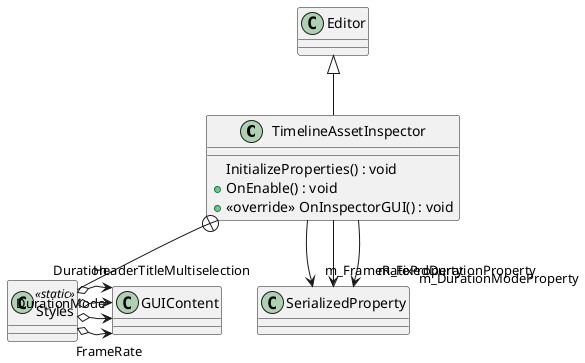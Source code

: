@startuml
class TimelineAssetInspector {
    InitializeProperties() : void
    + OnEnable() : void
    + <<override>> OnInspectorGUI() : void
}
class Styles <<static>> {
}
Editor <|-- TimelineAssetInspector
TimelineAssetInspector --> "m_FrameRateProperty" SerializedProperty
TimelineAssetInspector --> "m_DurationModeProperty" SerializedProperty
TimelineAssetInspector --> "m_FixedDurationProperty" SerializedProperty
TimelineAssetInspector +-- Styles
Styles o-> "FrameRate" GUIContent
Styles o-> "DurationMode" GUIContent
Styles o-> "Duration" GUIContent
Styles o-> "HeaderTitleMultiselection" GUIContent
@enduml
